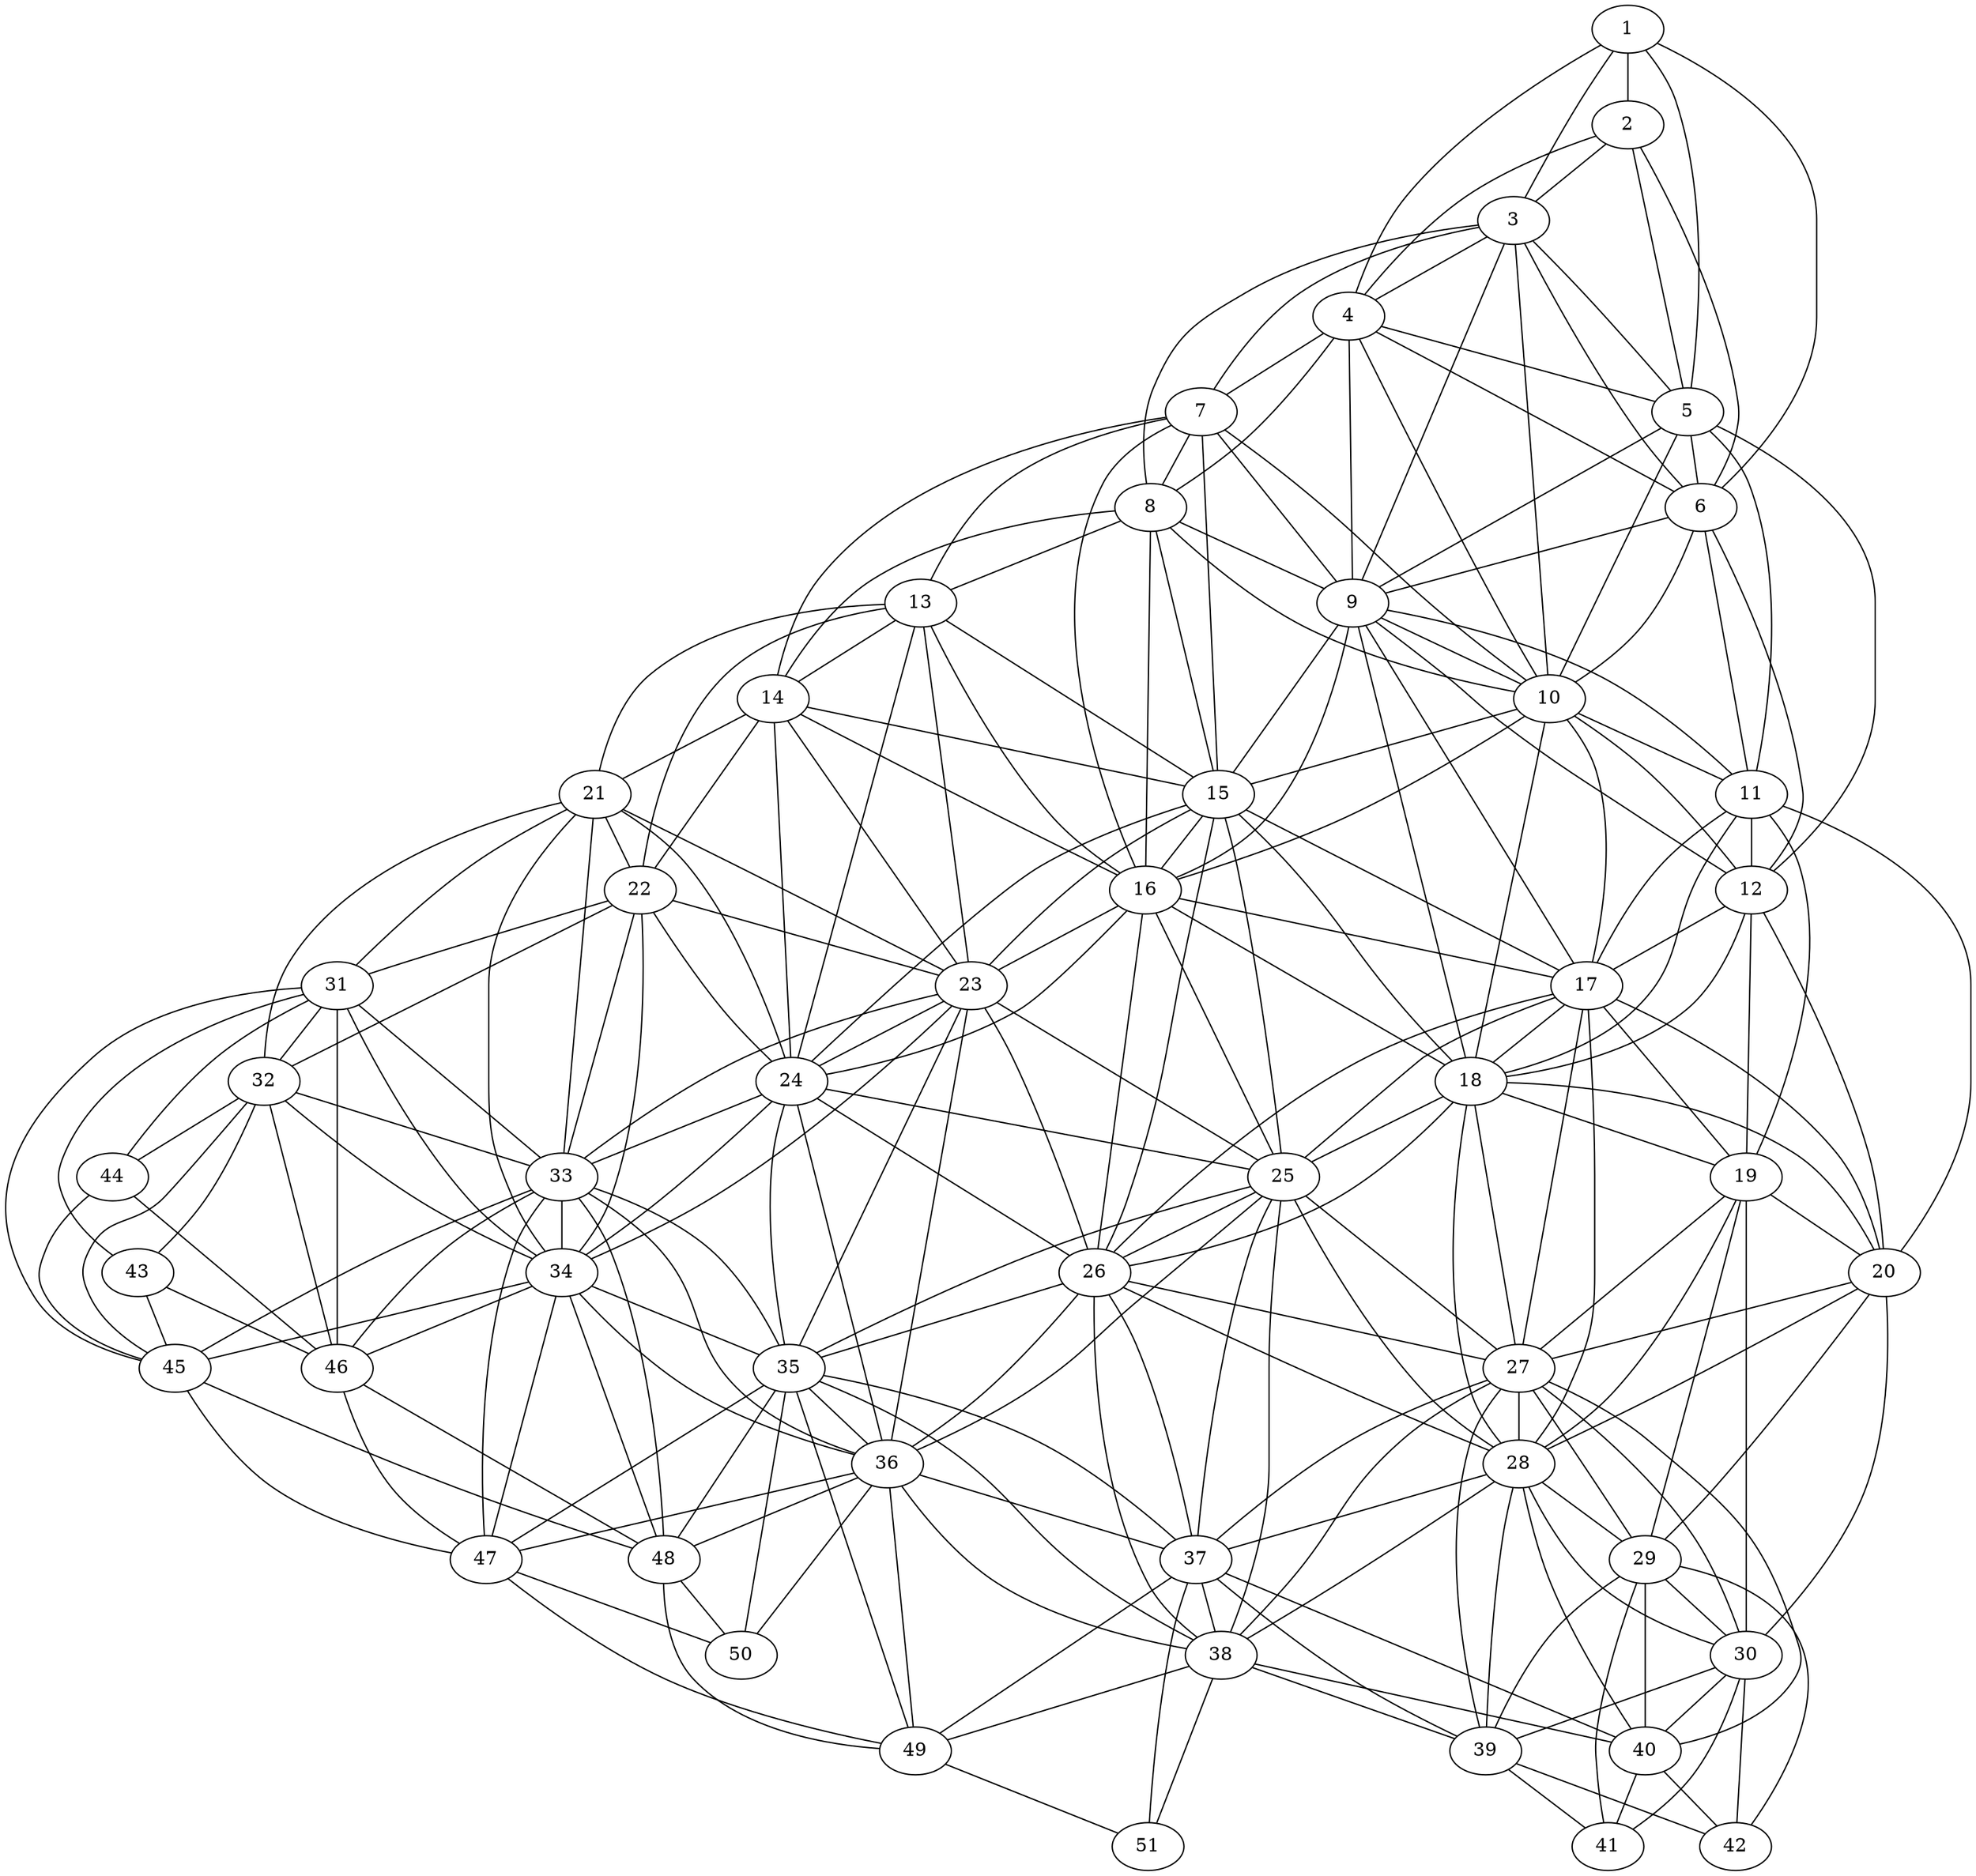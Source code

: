graph {
1--2;
1--3;
1--4;
1--5;
1--6;
2--3;
2--4;
2--5;
2--6;
3--4;
3--5;
3--6;
3--7;
3--8;
3--9;
3--10;
4--5;
4--6;
4--7;
4--8;
4--9;
4--10;
5--6;
5--9;
5--10;
5--11;
5--12;
6--9;
6--10;
6--11;
6--12;
7--8;
7--9;
7--10;
7--13;
7--14;
7--15;
7--16;
8--9;
8--10;
8--13;
8--14;
8--15;
8--16;
9--10;
9--11;
9--12;
9--15;
9--16;
9--17;
9--18;
10--11;
10--12;
10--15;
10--16;
10--17;
10--18;
11--12;
11--17;
11--18;
11--19;
11--20;
12--17;
12--18;
12--19;
12--20;
13--14;
13--15;
13--16;
13--21;
13--22;
13--23;
13--24;
14--15;
14--16;
14--21;
14--22;
14--23;
14--24;
15--16;
15--17;
15--18;
15--23;
15--24;
15--25;
15--26;
16--17;
16--18;
16--23;
16--24;
16--25;
16--26;
17--18;
17--19;
17--20;
17--25;
17--26;
17--27;
17--28;
18--19;
18--20;
18--25;
18--26;
18--27;
18--28;
19--20;
19--27;
19--28;
19--29;
19--30;
20--27;
20--28;
20--29;
20--30;
21--22;
21--23;
21--24;
21--31;
21--32;
21--33;
21--34;
22--23;
22--24;
22--31;
22--32;
22--33;
22--34;
23--24;
23--25;
23--26;
23--33;
23--34;
23--35;
23--36;
24--25;
24--26;
24--33;
24--34;
24--35;
24--36;
25--26;
25--27;
25--28;
25--35;
25--36;
25--37;
25--38;
26--27;
26--28;
26--35;
26--36;
26--37;
26--38;
27--28;
27--29;
27--30;
27--37;
27--38;
27--39;
27--40;
28--29;
28--30;
28--37;
28--38;
28--39;
28--40;
29--30;
29--39;
29--40;
29--41;
29--42;
30--39;
30--40;
30--41;
30--42;
31--32;
31--33;
31--34;
31--43;
31--44;
31--45;
31--46;
32--33;
32--34;
32--43;
32--44;
32--45;
32--46;
33--34;
33--35;
33--36;
33--45;
33--46;
33--47;
33--48;
34--35;
34--36;
34--45;
34--46;
34--47;
34--48;
35--36;
35--37;
35--38;
35--47;
35--48;
35--49;
35--50;
36--37;
36--38;
36--47;
36--48;
36--49;
36--50;
37--38;
37--39;
37--40;
37--49;
37--51;
38--39;
38--40;
38--49;
38--51;
39--41;
39--42;
40--41;
40--42;
43--45;
43--46;
44--45;
44--46;
45--47;
45--48;
46--47;
46--48;
47--49;
47--50;
48--49;
48--50;
49--51;
}

